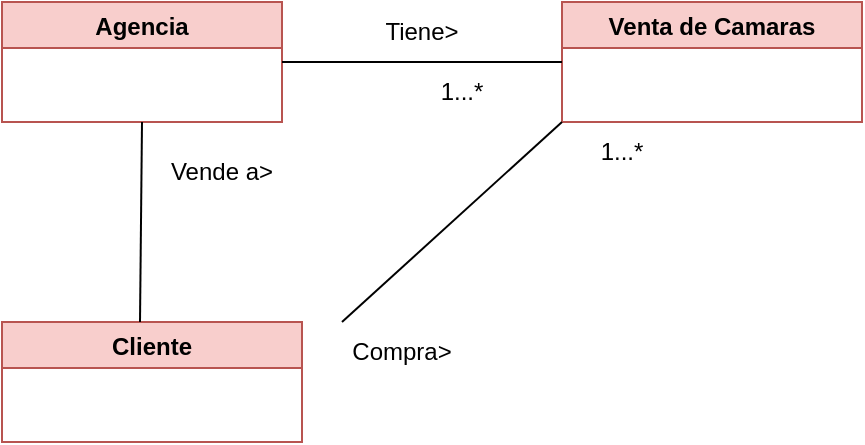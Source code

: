 <mxfile version="20.0.1" type="device"><diagram id="RoZqgvI4GGSf7aDXJtb8" name="Page-1"><mxGraphModel dx="512" dy="388" grid="1" gridSize="10" guides="1" tooltips="1" connect="1" arrows="1" fold="1" page="1" pageScale="1" pageWidth="827" pageHeight="1169" math="0" shadow="0"><root><mxCell id="0"/><mxCell id="1" parent="0"/><mxCell id="0AnMqd10kbmpFhDqC_hX-1" value="Agencia" style="swimlane;fillColor=#f8cecc;strokeColor=#b85450;" vertex="1" parent="1"><mxGeometry x="50" y="110" width="140" height="60" as="geometry"/></mxCell><mxCell id="0AnMqd10kbmpFhDqC_hX-2" value="Venta de Camaras" style="swimlane;fillColor=#f8cecc;strokeColor=#b85450;startSize=23;" vertex="1" parent="1"><mxGeometry x="330" y="110" width="150" height="60" as="geometry"/></mxCell><mxCell id="0AnMqd10kbmpFhDqC_hX-3" value="Cliente" style="swimlane;startSize=23;fillColor=#f8cecc;strokeColor=#b85450;" vertex="1" parent="1"><mxGeometry x="50" y="270" width="150" height="60" as="geometry"/></mxCell><mxCell id="0AnMqd10kbmpFhDqC_hX-4" value="" style="endArrow=none;html=1;rounded=0;entryX=0;entryY=0.5;entryDx=0;entryDy=0;exitX=1;exitY=0.5;exitDx=0;exitDy=0;" edge="1" parent="1"><mxGeometry width="50" height="50" relative="1" as="geometry"><mxPoint x="190" y="140" as="sourcePoint"/><mxPoint x="330" y="140" as="targetPoint"/></mxGeometry></mxCell><mxCell id="0AnMqd10kbmpFhDqC_hX-5" value="" style="endArrow=none;html=1;rounded=0;entryX=0;entryY=1;entryDx=0;entryDy=0;" edge="1" parent="1"><mxGeometry width="50" height="50" relative="1" as="geometry"><mxPoint x="220" y="270" as="sourcePoint"/><mxPoint x="330" y="170" as="targetPoint"/></mxGeometry></mxCell><mxCell id="0AnMqd10kbmpFhDqC_hX-6" value="" style="endArrow=none;html=1;rounded=0;entryX=0.5;entryY=1;entryDx=0;entryDy=0;exitX=0.46;exitY=0;exitDx=0;exitDy=0;exitPerimeter=0;" edge="1" parent="1"><mxGeometry width="50" height="50" relative="1" as="geometry"><mxPoint x="119" y="270" as="sourcePoint"/><mxPoint x="120" y="170" as="targetPoint"/></mxGeometry></mxCell><mxCell id="0AnMqd10kbmpFhDqC_hX-7" value="Vende a&amp;gt;" style="text;html=1;strokeColor=none;fillColor=none;align=center;verticalAlign=middle;whiteSpace=wrap;rounded=0;" vertex="1" parent="1"><mxGeometry x="130" y="180" width="60" height="30" as="geometry"/></mxCell><mxCell id="0AnMqd10kbmpFhDqC_hX-8" value="Tiene&amp;gt;" style="text;html=1;strokeColor=none;fillColor=none;align=center;verticalAlign=middle;whiteSpace=wrap;rounded=0;" vertex="1" parent="1"><mxGeometry x="230" y="110" width="60" height="30" as="geometry"/></mxCell><mxCell id="0AnMqd10kbmpFhDqC_hX-9" value="1...*" style="text;html=1;strokeColor=none;fillColor=none;align=center;verticalAlign=middle;whiteSpace=wrap;rounded=0;" vertex="1" parent="1"><mxGeometry x="250" y="140" width="60" height="30" as="geometry"/></mxCell><mxCell id="0AnMqd10kbmpFhDqC_hX-10" value="1...*" style="text;html=1;strokeColor=none;fillColor=none;align=center;verticalAlign=middle;whiteSpace=wrap;rounded=0;" vertex="1" parent="1"><mxGeometry x="330" y="170" width="60" height="30" as="geometry"/></mxCell><mxCell id="0AnMqd10kbmpFhDqC_hX-11" value="Compra&amp;gt;" style="text;html=1;strokeColor=none;fillColor=none;align=center;verticalAlign=middle;whiteSpace=wrap;rounded=0;" vertex="1" parent="1"><mxGeometry x="220" y="270" width="60" height="30" as="geometry"/></mxCell></root></mxGraphModel></diagram></mxfile>